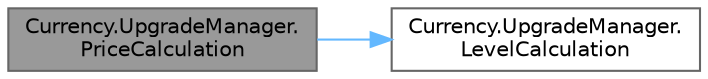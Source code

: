 digraph "Currency.UpgradeManager.PriceCalculation"
{
 // LATEX_PDF_SIZE
  bgcolor="transparent";
  edge [fontname=Helvetica,fontsize=10,labelfontname=Helvetica,labelfontsize=10];
  node [fontname=Helvetica,fontsize=10,shape=box,height=0.2,width=0.4];
  rankdir="LR";
  Node1 [id="Node000001",label="Currency.UpgradeManager.\lPriceCalculation",height=0.2,width=0.4,color="gray40", fillcolor="grey60", style="filled", fontcolor="black",tooltip=" "];
  Node1 -> Node2 [id="edge1_Node000001_Node000002",color="steelblue1",style="solid",tooltip=" "];
  Node2 [id="Node000002",label="Currency.UpgradeManager.\lLevelCalculation",height=0.2,width=0.4,color="grey40", fillcolor="white", style="filled",URL="$class_currency_1_1_upgrade_manager.html#ac4d1d86f403a3ecdd2aed4f5a1ee8b38",tooltip=" "];
}
